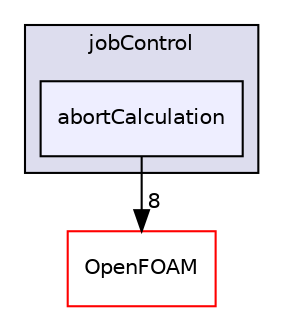 digraph "src/postProcessing/functionObjects/jobControl/abortCalculation" {
  bgcolor=transparent;
  compound=true
  node [ fontsize="10", fontname="Helvetica"];
  edge [ labelfontsize="10", labelfontname="Helvetica"];
  subgraph clusterdir_bf79efb52b97cc1c07e99ec331a6c6d4 {
    graph [ bgcolor="#ddddee", pencolor="black", label="jobControl" fontname="Helvetica", fontsize="10", URL="dir_bf79efb52b97cc1c07e99ec331a6c6d4.html"]
  dir_1c65a0e2c47a639d9044e15282f273ea [shape=box, label="abortCalculation", style="filled", fillcolor="#eeeeff", pencolor="black", URL="dir_1c65a0e2c47a639d9044e15282f273ea.html"];
  }
  dir_c5473ff19b20e6ec4dfe5c310b3778a8 [shape=box label="OpenFOAM" color="red" URL="dir_c5473ff19b20e6ec4dfe5c310b3778a8.html"];
  dir_1c65a0e2c47a639d9044e15282f273ea->dir_c5473ff19b20e6ec4dfe5c310b3778a8 [headlabel="8", labeldistance=1.5 headhref="dir_002490_001892.html"];
}
